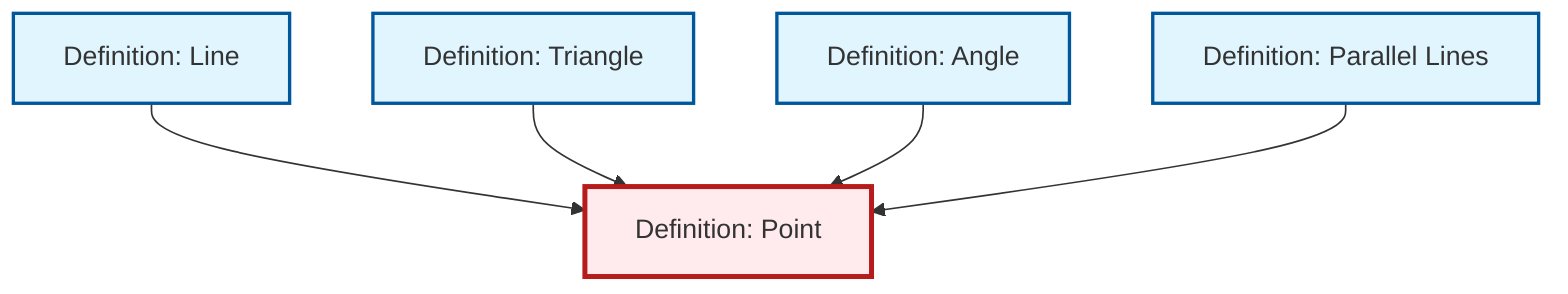 graph TD
    classDef definition fill:#e1f5fe,stroke:#01579b,stroke-width:2px
    classDef theorem fill:#f3e5f5,stroke:#4a148c,stroke-width:2px
    classDef axiom fill:#fff3e0,stroke:#e65100,stroke-width:2px
    classDef example fill:#e8f5e9,stroke:#1b5e20,stroke-width:2px
    classDef current fill:#ffebee,stroke:#b71c1c,stroke-width:3px
    def-line["Definition: Line"]:::definition
    def-triangle["Definition: Triangle"]:::definition
    def-point["Definition: Point"]:::definition
    def-parallel["Definition: Parallel Lines"]:::definition
    def-angle["Definition: Angle"]:::definition
    def-line --> def-point
    def-triangle --> def-point
    def-angle --> def-point
    def-parallel --> def-point
    class def-point current
